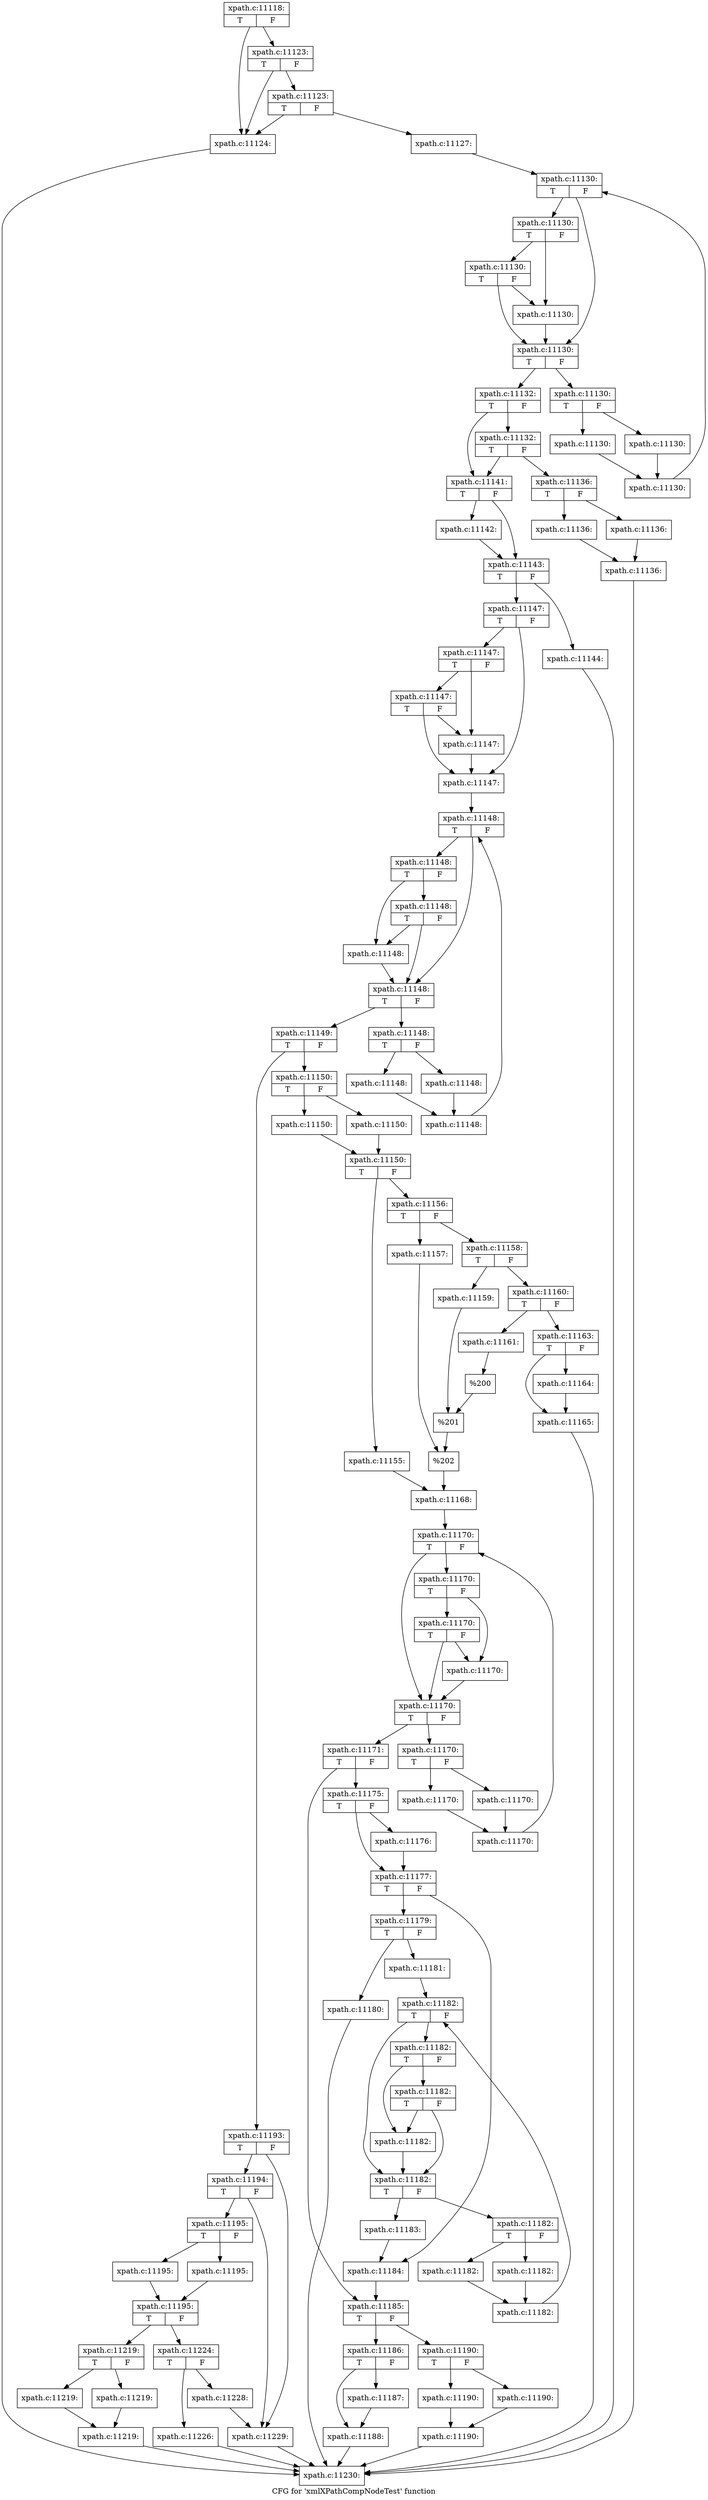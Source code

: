 digraph "CFG for 'xmlXPathCompNodeTest' function" {
	label="CFG for 'xmlXPathCompNodeTest' function";

	Node0x4f85cc0 [shape=record,label="{xpath.c:11118:|{<s0>T|<s1>F}}"];
	Node0x4f85cc0 -> Node0x4f9b190;
	Node0x4f85cc0 -> Node0x4f9b2b0;
	Node0x4f9b2b0 [shape=record,label="{xpath.c:11123:|{<s0>T|<s1>F}}"];
	Node0x4f9b2b0 -> Node0x4f9b190;
	Node0x4f9b2b0 -> Node0x4f9b230;
	Node0x4f9b230 [shape=record,label="{xpath.c:11123:|{<s0>T|<s1>F}}"];
	Node0x4f9b230 -> Node0x4f9b190;
	Node0x4f9b230 -> Node0x4f9b1e0;
	Node0x4f9b190 [shape=record,label="{xpath.c:11124:}"];
	Node0x4f9b190 -> Node0x4f92f20;
	Node0x4f9b1e0 [shape=record,label="{xpath.c:11127:}"];
	Node0x4f9b1e0 -> Node0x4f9c3f0;
	Node0x4f9c3f0 [shape=record,label="{xpath.c:11130:|{<s0>T|<s1>F}}"];
	Node0x4f9c3f0 -> Node0x4f9c630;
	Node0x4f9c3f0 -> Node0x4f9c6d0;
	Node0x4f9c6d0 [shape=record,label="{xpath.c:11130:|{<s0>T|<s1>F}}"];
	Node0x4f9c6d0 -> Node0x4f9ca30;
	Node0x4f9c6d0 -> Node0x4f9c680;
	Node0x4f9ca30 [shape=record,label="{xpath.c:11130:|{<s0>T|<s1>F}}"];
	Node0x4f9ca30 -> Node0x4f9c630;
	Node0x4f9ca30 -> Node0x4f9c680;
	Node0x4f9c680 [shape=record,label="{xpath.c:11130:}"];
	Node0x4f9c680 -> Node0x4f9c630;
	Node0x4f9c630 [shape=record,label="{xpath.c:11130:|{<s0>T|<s1>F}}"];
	Node0x4f9c630 -> Node0x4f9d060;
	Node0x4f9c630 -> Node0x4f9c5e0;
	Node0x4f9d060 [shape=record,label="{xpath.c:11130:|{<s0>T|<s1>F}}"];
	Node0x4f9d060 -> Node0x4f9d510;
	Node0x4f9d060 -> Node0x4f9d560;
	Node0x4f9d510 [shape=record,label="{xpath.c:11130:}"];
	Node0x4f9d510 -> Node0x4f9d5b0;
	Node0x4f9d560 [shape=record,label="{xpath.c:11130:}"];
	Node0x4f9d560 -> Node0x4f9d5b0;
	Node0x4f9d5b0 [shape=record,label="{xpath.c:11130:}"];
	Node0x4f9d5b0 -> Node0x4f9c3f0;
	Node0x4f9c5e0 [shape=record,label="{xpath.c:11132:|{<s0>T|<s1>F}}"];
	Node0x4f9c5e0 -> Node0x4b37010;
	Node0x4f9c5e0 -> Node0x4b36fc0;
	Node0x4b37010 [shape=record,label="{xpath.c:11132:|{<s0>T|<s1>F}}"];
	Node0x4b37010 -> Node0x4b36f70;
	Node0x4b37010 -> Node0x4b36fc0;
	Node0x4b36f70 [shape=record,label="{xpath.c:11136:|{<s0>T|<s1>F}}"];
	Node0x4b36f70 -> Node0x4b37750;
	Node0x4b36f70 -> Node0x4b377a0;
	Node0x4b37750 [shape=record,label="{xpath.c:11136:}"];
	Node0x4b37750 -> Node0x4b377f0;
	Node0x4b377a0 [shape=record,label="{xpath.c:11136:}"];
	Node0x4b377a0 -> Node0x4b377f0;
	Node0x4b377f0 [shape=record,label="{xpath.c:11136:}"];
	Node0x4b377f0 -> Node0x4f92f20;
	Node0x4b36fc0 [shape=record,label="{xpath.c:11141:|{<s0>T|<s1>F}}"];
	Node0x4b36fc0 -> Node0x4b38490;
	Node0x4b36fc0 -> Node0x4b384e0;
	Node0x4b38490 [shape=record,label="{xpath.c:11142:}"];
	Node0x4b38490 -> Node0x4b384e0;
	Node0x4b384e0 [shape=record,label="{xpath.c:11143:|{<s0>T|<s1>F}}"];
	Node0x4b384e0 -> Node0x4b38a90;
	Node0x4b384e0 -> Node0x4b38ae0;
	Node0x4b38a90 [shape=record,label="{xpath.c:11144:}"];
	Node0x4b38a90 -> Node0x4f92f20;
	Node0x4b38ae0 [shape=record,label="{xpath.c:11147:|{<s0>T|<s1>F}}"];
	Node0x4b38ae0 -> Node0x4b39140;
	Node0x4b38ae0 -> Node0x4b391e0;
	Node0x4b391e0 [shape=record,label="{xpath.c:11147:|{<s0>T|<s1>F}}"];
	Node0x4b391e0 -> Node0x4b395c0;
	Node0x4b391e0 -> Node0x4b39190;
	Node0x4b395c0 [shape=record,label="{xpath.c:11147:|{<s0>T|<s1>F}}"];
	Node0x4b395c0 -> Node0x4b39140;
	Node0x4b395c0 -> Node0x4b39190;
	Node0x4b39190 [shape=record,label="{xpath.c:11147:}"];
	Node0x4b39190 -> Node0x4b39140;
	Node0x4b39140 [shape=record,label="{xpath.c:11147:}"];
	Node0x4b39140 -> Node0x4b39c70;
	Node0x4b39c70 [shape=record,label="{xpath.c:11148:|{<s0>T|<s1>F}}"];
	Node0x4b39c70 -> Node0x4b3a330;
	Node0x4b39c70 -> Node0x4b3a3d0;
	Node0x4b3a3d0 [shape=record,label="{xpath.c:11148:|{<s0>T|<s1>F}}"];
	Node0x4b3a3d0 -> Node0x4b3a730;
	Node0x4b3a3d0 -> Node0x4b3a380;
	Node0x4b3a730 [shape=record,label="{xpath.c:11148:|{<s0>T|<s1>F}}"];
	Node0x4b3a730 -> Node0x4b3a330;
	Node0x4b3a730 -> Node0x4b3a380;
	Node0x4b3a380 [shape=record,label="{xpath.c:11148:}"];
	Node0x4b3a380 -> Node0x4b3a330;
	Node0x4b3a330 [shape=record,label="{xpath.c:11148:|{<s0>T|<s1>F}}"];
	Node0x4b3a330 -> Node0x4b3ad60;
	Node0x4b3a330 -> Node0x4b3a2e0;
	Node0x4b3ad60 [shape=record,label="{xpath.c:11148:|{<s0>T|<s1>F}}"];
	Node0x4b3ad60 -> Node0x4b3b210;
	Node0x4b3ad60 -> Node0x4b3b260;
	Node0x4b3b210 [shape=record,label="{xpath.c:11148:}"];
	Node0x4b3b210 -> Node0x4b3b2b0;
	Node0x4b3b260 [shape=record,label="{xpath.c:11148:}"];
	Node0x4b3b260 -> Node0x4b3b2b0;
	Node0x4b3b2b0 [shape=record,label="{xpath.c:11148:}"];
	Node0x4b3b2b0 -> Node0x4b39c70;
	Node0x4b3a2e0 [shape=record,label="{xpath.c:11149:|{<s0>T|<s1>F}}"];
	Node0x4b3a2e0 -> Node0x4b3bc10;
	Node0x4b3a2e0 -> Node0x4b3bc60;
	Node0x4b3bc10 [shape=record,label="{xpath.c:11150:|{<s0>T|<s1>F}}"];
	Node0x4b3bc10 -> Node0x4b3c170;
	Node0x4b3bc10 -> Node0x4b3c1c0;
	Node0x4b3c170 [shape=record,label="{xpath.c:11150:}"];
	Node0x4b3c170 -> Node0x4b3c210;
	Node0x4b3c1c0 [shape=record,label="{xpath.c:11150:}"];
	Node0x4b3c1c0 -> Node0x4b3c210;
	Node0x4b3c210 [shape=record,label="{xpath.c:11150:|{<s0>T|<s1>F}}"];
	Node0x4b3c210 -> Node0x4b3cb10;
	Node0x4b3c210 -> Node0x4b3cbb0;
	Node0x4b3cb10 [shape=record,label="{xpath.c:11155:}"];
	Node0x4b3cb10 -> Node0x4b3cb60;
	Node0x4b3cbb0 [shape=record,label="{xpath.c:11156:|{<s0>T|<s1>F}}"];
	Node0x4b3cbb0 -> Node0x4b3d170;
	Node0x4b3cbb0 -> Node0x4b3d210;
	Node0x4b3d170 [shape=record,label="{xpath.c:11157:}"];
	Node0x4b3d170 -> Node0x4b3d1c0;
	Node0x4b3d210 [shape=record,label="{xpath.c:11158:|{<s0>T|<s1>F}}"];
	Node0x4b3d210 -> Node0x4b3d7d0;
	Node0x4b3d210 -> Node0x4b3d870;
	Node0x4b3d7d0 [shape=record,label="{xpath.c:11159:}"];
	Node0x4b3d7d0 -> Node0x4b3d820;
	Node0x4b3d870 [shape=record,label="{xpath.c:11160:|{<s0>T|<s1>F}}"];
	Node0x4b3d870 -> Node0x4b3de30;
	Node0x4b3d870 -> Node0x4b3ded0;
	Node0x4b3de30 [shape=record,label="{xpath.c:11161:}"];
	Node0x4b3de30 -> Node0x4b3de80;
	Node0x4b3ded0 [shape=record,label="{xpath.c:11163:|{<s0>T|<s1>F}}"];
	Node0x4b3ded0 -> Node0x4b3e500;
	Node0x4b3ded0 -> Node0x4b3e550;
	Node0x4b3e500 [shape=record,label="{xpath.c:11164:}"];
	Node0x4b3e500 -> Node0x4b3e550;
	Node0x4b3e550 [shape=record,label="{xpath.c:11165:}"];
	Node0x4b3e550 -> Node0x4f92f20;
	Node0x4b3de80 [shape=record,label="{%200}"];
	Node0x4b3de80 -> Node0x4b3d820;
	Node0x4b3d820 [shape=record,label="{%201}"];
	Node0x4b3d820 -> Node0x4b3d1c0;
	Node0x4b3d1c0 [shape=record,label="{%202}"];
	Node0x4b3d1c0 -> Node0x4b3cb60;
	Node0x4b3cb60 [shape=record,label="{xpath.c:11168:}"];
	Node0x4b3cb60 -> Node0x4b3f130;
	Node0x4b3f130 [shape=record,label="{xpath.c:11170:|{<s0>T|<s1>F}}"];
	Node0x4b3f130 -> Node0x4b3f370;
	Node0x4b3f130 -> Node0x4b3f410;
	Node0x4b3f410 [shape=record,label="{xpath.c:11170:|{<s0>T|<s1>F}}"];
	Node0x4b3f410 -> Node0x4b3f770;
	Node0x4b3f410 -> Node0x4b3f3c0;
	Node0x4b3f770 [shape=record,label="{xpath.c:11170:|{<s0>T|<s1>F}}"];
	Node0x4b3f770 -> Node0x4b3f370;
	Node0x4b3f770 -> Node0x4b3f3c0;
	Node0x4b3f3c0 [shape=record,label="{xpath.c:11170:}"];
	Node0x4b3f3c0 -> Node0x4b3f370;
	Node0x4b3f370 [shape=record,label="{xpath.c:11170:|{<s0>T|<s1>F}}"];
	Node0x4b3f370 -> Node0x4b3fda0;
	Node0x4b3f370 -> Node0x4b3f320;
	Node0x4b3fda0 [shape=record,label="{xpath.c:11170:|{<s0>T|<s1>F}}"];
	Node0x4b3fda0 -> Node0x4b40250;
	Node0x4b3fda0 -> Node0x4b402a0;
	Node0x4b40250 [shape=record,label="{xpath.c:11170:}"];
	Node0x4b40250 -> Node0x4b402f0;
	Node0x4b402a0 [shape=record,label="{xpath.c:11170:}"];
	Node0x4b402a0 -> Node0x4b402f0;
	Node0x4b402f0 [shape=record,label="{xpath.c:11170:}"];
	Node0x4b402f0 -> Node0x4b3f130;
	Node0x4b3f320 [shape=record,label="{xpath.c:11171:|{<s0>T|<s1>F}}"];
	Node0x4b3f320 -> Node0x4b40c50;
	Node0x4b3f320 -> Node0x4b40ca0;
	Node0x4b40c50 [shape=record,label="{xpath.c:11175:|{<s0>T|<s1>F}}"];
	Node0x4b40c50 -> Node0x4b410f0;
	Node0x4b40c50 -> Node0x4b41140;
	Node0x4b410f0 [shape=record,label="{xpath.c:11176:}"];
	Node0x4b410f0 -> Node0x4b41140;
	Node0x4b41140 [shape=record,label="{xpath.c:11177:|{<s0>T|<s1>F}}"];
	Node0x4b41140 -> Node0x4b41720;
	Node0x4b41140 -> Node0x4b41770;
	Node0x4b41720 [shape=record,label="{xpath.c:11179:|{<s0>T|<s1>F}}"];
	Node0x4b41720 -> Node0x4b424f0;
	Node0x4b41720 -> Node0x4b42820;
	Node0x4b424f0 [shape=record,label="{xpath.c:11180:}"];
	Node0x4b424f0 -> Node0x4f92f20;
	Node0x4b42820 [shape=record,label="{xpath.c:11181:}"];
	Node0x4b42820 -> Node0x4b42ca0;
	Node0x4b42ca0 [shape=record,label="{xpath.c:11182:|{<s0>T|<s1>F}}"];
	Node0x4b42ca0 -> Node0x4b42ea0;
	Node0x4b42ca0 -> Node0x4b42f40;
	Node0x4b42f40 [shape=record,label="{xpath.c:11182:|{<s0>T|<s1>F}}"];
	Node0x4b42f40 -> Node0x4b432a0;
	Node0x4b42f40 -> Node0x4b42ef0;
	Node0x4b432a0 [shape=record,label="{xpath.c:11182:|{<s0>T|<s1>F}}"];
	Node0x4b432a0 -> Node0x4b42ea0;
	Node0x4b432a0 -> Node0x4b42ef0;
	Node0x4b42ef0 [shape=record,label="{xpath.c:11182:}"];
	Node0x4b42ef0 -> Node0x4b42ea0;
	Node0x4b42ea0 [shape=record,label="{xpath.c:11182:|{<s0>T|<s1>F}}"];
	Node0x4b42ea0 -> Node0x4b438d0;
	Node0x4b42ea0 -> Node0x4b42e50;
	Node0x4b438d0 [shape=record,label="{xpath.c:11182:|{<s0>T|<s1>F}}"];
	Node0x4b438d0 -> Node0x4b43d80;
	Node0x4b438d0 -> Node0x4b43dd0;
	Node0x4b43d80 [shape=record,label="{xpath.c:11182:}"];
	Node0x4b43d80 -> Node0x4b43e20;
	Node0x4b43dd0 [shape=record,label="{xpath.c:11182:}"];
	Node0x4b43dd0 -> Node0x4b43e20;
	Node0x4b43e20 [shape=record,label="{xpath.c:11182:}"];
	Node0x4b43e20 -> Node0x4b42ca0;
	Node0x4b42e50 [shape=record,label="{xpath.c:11183:}"];
	Node0x4b42e50 -> Node0x4b41770;
	Node0x4b41770 [shape=record,label="{xpath.c:11184:}"];
	Node0x4b41770 -> Node0x4b40ca0;
	Node0x4b40ca0 [shape=record,label="{xpath.c:11185:|{<s0>T|<s1>F}}"];
	Node0x4b40ca0 -> Node0x4b447a0;
	Node0x4b40ca0 -> Node0x4b447f0;
	Node0x4b447a0 [shape=record,label="{xpath.c:11186:|{<s0>T|<s1>F}}"];
	Node0x4b447a0 -> Node0x4b44cf0;
	Node0x4b447a0 -> Node0x4b44d40;
	Node0x4b44cf0 [shape=record,label="{xpath.c:11187:}"];
	Node0x4b44cf0 -> Node0x4b44d40;
	Node0x4b44d40 [shape=record,label="{xpath.c:11188:}"];
	Node0x4b44d40 -> Node0x4f92f20;
	Node0x4b447f0 [shape=record,label="{xpath.c:11190:|{<s0>T|<s1>F}}"];
	Node0x4b447f0 -> Node0x4b45470;
	Node0x4b447f0 -> Node0x4b454c0;
	Node0x4b45470 [shape=record,label="{xpath.c:11190:}"];
	Node0x4b45470 -> Node0x4b45510;
	Node0x4b454c0 [shape=record,label="{xpath.c:11190:}"];
	Node0x4b454c0 -> Node0x4b45510;
	Node0x4b45510 [shape=record,label="{xpath.c:11190:}"];
	Node0x4b45510 -> Node0x4f92f20;
	Node0x4b3bc60 [shape=record,label="{xpath.c:11193:|{<s0>T|<s1>F}}"];
	Node0x4b3bc60 -> Node0x4b46280;
	Node0x4b3bc60 -> Node0x4b462d0;
	Node0x4b462d0 [shape=record,label="{xpath.c:11194:|{<s0>T|<s1>F}}"];
	Node0x4b462d0 -> Node0x4b46230;
	Node0x4b462d0 -> Node0x4b46280;
	Node0x4b46230 [shape=record,label="{xpath.c:11195:|{<s0>T|<s1>F}}"];
	Node0x4b46230 -> Node0x4b46970;
	Node0x4b46230 -> Node0x4b469c0;
	Node0x4b46970 [shape=record,label="{xpath.c:11195:}"];
	Node0x4b46970 -> Node0x4b46a10;
	Node0x4b469c0 [shape=record,label="{xpath.c:11195:}"];
	Node0x4b469c0 -> Node0x4b46a10;
	Node0x4b46a10 [shape=record,label="{xpath.c:11195:|{<s0>T|<s1>F}}"];
	Node0x4b46a10 -> Node0x4b474d0;
	Node0x4b46a10 -> Node0x4b47520;
	Node0x4b474d0 [shape=record,label="{xpath.c:11219:|{<s0>T|<s1>F}}"];
	Node0x4b474d0 -> Node0x4b479f0;
	Node0x4b474d0 -> Node0x4b47a40;
	Node0x4b479f0 [shape=record,label="{xpath.c:11219:}"];
	Node0x4b479f0 -> Node0x4b47a90;
	Node0x4b47a40 [shape=record,label="{xpath.c:11219:}"];
	Node0x4b47a40 -> Node0x4b47a90;
	Node0x4b47a90 [shape=record,label="{xpath.c:11219:}"];
	Node0x4b47a90 -> Node0x4f92f20;
	Node0x4b47520 [shape=record,label="{xpath.c:11224:|{<s0>T|<s1>F}}"];
	Node0x4b47520 -> Node0x4b488f0;
	Node0x4b47520 -> Node0x4b48940;
	Node0x4b488f0 [shape=record,label="{xpath.c:11226:}"];
	Node0x4b488f0 -> Node0x4f92f20;
	Node0x4b48940 [shape=record,label="{xpath.c:11228:}"];
	Node0x4b48940 -> Node0x4b46280;
	Node0x4b46280 [shape=record,label="{xpath.c:11229:}"];
	Node0x4b46280 -> Node0x4f92f20;
	Node0x4f92f20 [shape=record,label="{xpath.c:11230:}"];
}
